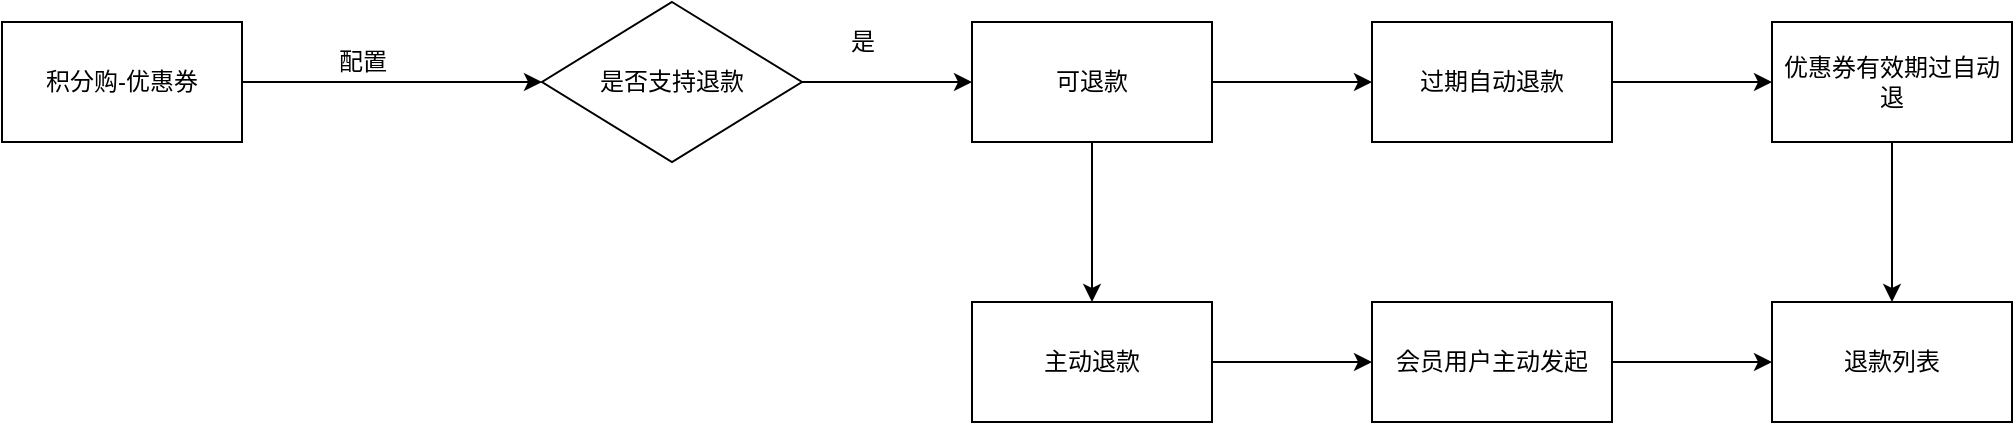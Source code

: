 <mxfile version="20.2.3" type="github">
  <diagram id="cWfc6t0wRO1suYFJfszW" name="第 1 页">
    <mxGraphModel dx="1886" dy="849" grid="1" gridSize="10" guides="1" tooltips="1" connect="1" arrows="1" fold="1" page="1" pageScale="1" pageWidth="827" pageHeight="1169" math="0" shadow="0">
      <root>
        <mxCell id="0" />
        <mxCell id="1" parent="0" />
        <mxCell id="v8eJ9EKe1QdFgK2GOFRn-3" value="" style="edgeStyle=orthogonalEdgeStyle;rounded=0;orthogonalLoop=1;jettySize=auto;html=1;" edge="1" parent="1" source="v8eJ9EKe1QdFgK2GOFRn-1" target="v8eJ9EKe1QdFgK2GOFRn-2">
          <mxGeometry relative="1" as="geometry" />
        </mxCell>
        <mxCell id="v8eJ9EKe1QdFgK2GOFRn-1" value="积分购-优惠券" style="whiteSpace=wrap;html=1;" vertex="1" parent="1">
          <mxGeometry x="30" y="230" width="120" height="60" as="geometry" />
        </mxCell>
        <mxCell id="v8eJ9EKe1QdFgK2GOFRn-6" value="" style="edgeStyle=orthogonalEdgeStyle;rounded=0;orthogonalLoop=1;jettySize=auto;html=1;" edge="1" parent="1" source="v8eJ9EKe1QdFgK2GOFRn-2" target="v8eJ9EKe1QdFgK2GOFRn-5">
          <mxGeometry relative="1" as="geometry" />
        </mxCell>
        <mxCell id="v8eJ9EKe1QdFgK2GOFRn-2" value="是否支持退款" style="rhombus;whiteSpace=wrap;html=1;" vertex="1" parent="1">
          <mxGeometry x="300" y="220" width="130" height="80" as="geometry" />
        </mxCell>
        <mxCell id="v8eJ9EKe1QdFgK2GOFRn-4" value="配置" style="text;html=1;align=center;verticalAlign=middle;resizable=0;points=[];autosize=1;strokeColor=none;fillColor=none;" vertex="1" parent="1">
          <mxGeometry x="185" y="235" width="50" height="30" as="geometry" />
        </mxCell>
        <mxCell id="v8eJ9EKe1QdFgK2GOFRn-9" value="" style="edgeStyle=orthogonalEdgeStyle;rounded=0;orthogonalLoop=1;jettySize=auto;html=1;" edge="1" parent="1" source="v8eJ9EKe1QdFgK2GOFRn-5" target="v8eJ9EKe1QdFgK2GOFRn-8">
          <mxGeometry relative="1" as="geometry" />
        </mxCell>
        <mxCell id="v8eJ9EKe1QdFgK2GOFRn-11" value="" style="edgeStyle=orthogonalEdgeStyle;rounded=0;orthogonalLoop=1;jettySize=auto;html=1;" edge="1" parent="1" source="v8eJ9EKe1QdFgK2GOFRn-5" target="v8eJ9EKe1QdFgK2GOFRn-10">
          <mxGeometry relative="1" as="geometry" />
        </mxCell>
        <mxCell id="v8eJ9EKe1QdFgK2GOFRn-5" value="可退款" style="whiteSpace=wrap;html=1;" vertex="1" parent="1">
          <mxGeometry x="515" y="230" width="120" height="60" as="geometry" />
        </mxCell>
        <mxCell id="v8eJ9EKe1QdFgK2GOFRn-7" value="是" style="text;html=1;align=center;verticalAlign=middle;resizable=0;points=[];autosize=1;strokeColor=none;fillColor=none;" vertex="1" parent="1">
          <mxGeometry x="440" y="225" width="40" height="30" as="geometry" />
        </mxCell>
        <mxCell id="v8eJ9EKe1QdFgK2GOFRn-13" value="" style="edgeStyle=orthogonalEdgeStyle;rounded=0;orthogonalLoop=1;jettySize=auto;html=1;" edge="1" parent="1" source="v8eJ9EKe1QdFgK2GOFRn-8" target="v8eJ9EKe1QdFgK2GOFRn-12">
          <mxGeometry relative="1" as="geometry" />
        </mxCell>
        <mxCell id="v8eJ9EKe1QdFgK2GOFRn-8" value="过期自动退款" style="whiteSpace=wrap;html=1;" vertex="1" parent="1">
          <mxGeometry x="715" y="230" width="120" height="60" as="geometry" />
        </mxCell>
        <mxCell id="v8eJ9EKe1QdFgK2GOFRn-15" value="" style="edgeStyle=orthogonalEdgeStyle;rounded=0;orthogonalLoop=1;jettySize=auto;html=1;" edge="1" parent="1" source="v8eJ9EKe1QdFgK2GOFRn-10" target="v8eJ9EKe1QdFgK2GOFRn-14">
          <mxGeometry relative="1" as="geometry" />
        </mxCell>
        <mxCell id="v8eJ9EKe1QdFgK2GOFRn-10" value="主动退款" style="whiteSpace=wrap;html=1;" vertex="1" parent="1">
          <mxGeometry x="515" y="370" width="120" height="60" as="geometry" />
        </mxCell>
        <mxCell id="v8eJ9EKe1QdFgK2GOFRn-17" value="" style="edgeStyle=orthogonalEdgeStyle;rounded=0;orthogonalLoop=1;jettySize=auto;html=1;" edge="1" parent="1" source="v8eJ9EKe1QdFgK2GOFRn-12" target="v8eJ9EKe1QdFgK2GOFRn-16">
          <mxGeometry relative="1" as="geometry" />
        </mxCell>
        <mxCell id="v8eJ9EKe1QdFgK2GOFRn-12" value="优惠券有效期过自动退" style="whiteSpace=wrap;html=1;" vertex="1" parent="1">
          <mxGeometry x="915" y="230" width="120" height="60" as="geometry" />
        </mxCell>
        <mxCell id="v8eJ9EKe1QdFgK2GOFRn-18" value="" style="edgeStyle=orthogonalEdgeStyle;rounded=0;orthogonalLoop=1;jettySize=auto;html=1;" edge="1" parent="1" source="v8eJ9EKe1QdFgK2GOFRn-14" target="v8eJ9EKe1QdFgK2GOFRn-16">
          <mxGeometry relative="1" as="geometry" />
        </mxCell>
        <mxCell id="v8eJ9EKe1QdFgK2GOFRn-14" value="会员用户主动发起" style="whiteSpace=wrap;html=1;" vertex="1" parent="1">
          <mxGeometry x="715" y="370" width="120" height="60" as="geometry" />
        </mxCell>
        <mxCell id="v8eJ9EKe1QdFgK2GOFRn-16" value="退款列表" style="whiteSpace=wrap;html=1;" vertex="1" parent="1">
          <mxGeometry x="915" y="370" width="120" height="60" as="geometry" />
        </mxCell>
      </root>
    </mxGraphModel>
  </diagram>
</mxfile>
